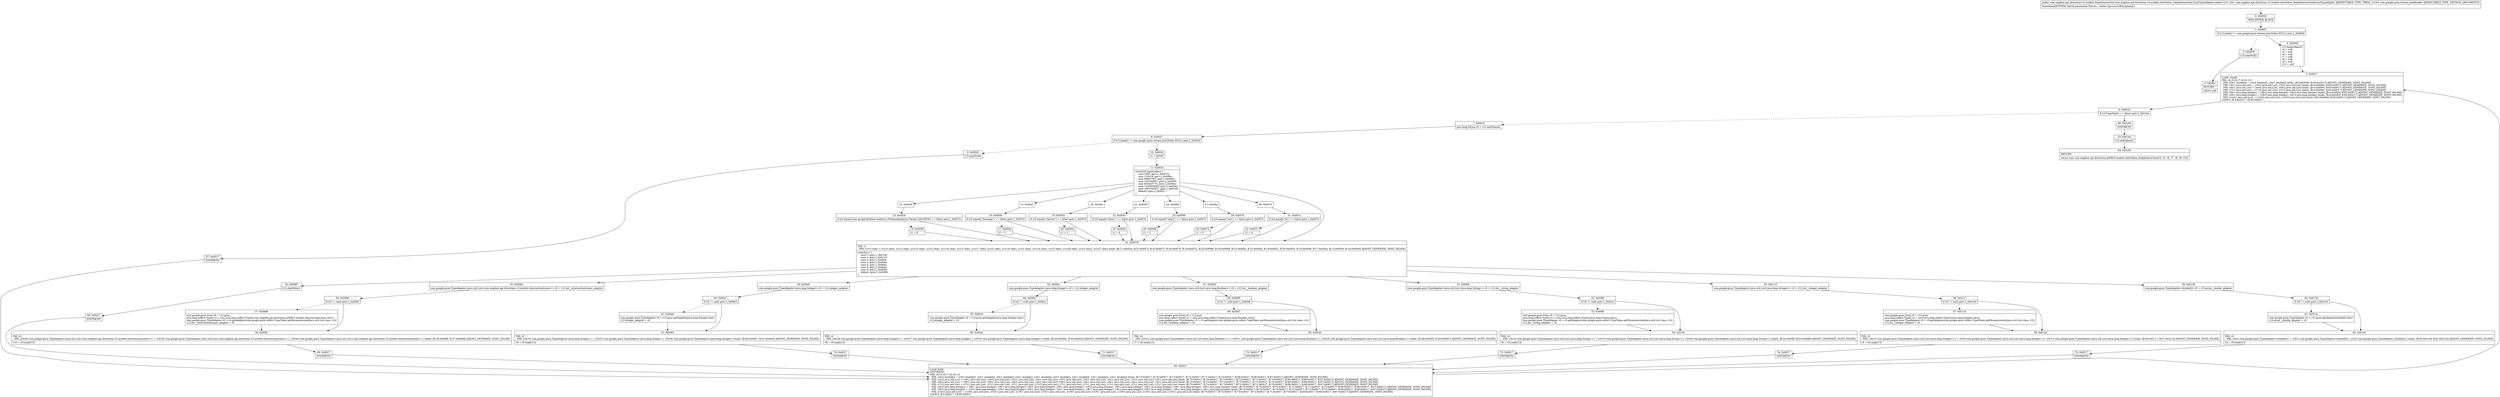 digraph "CFG forcom.mapbox.api.directions.v5.models.AutoValue_StepIntersection.GsonTypeAdapter.read(Lcom\/google\/gson\/stream\/JsonReader;)Lcom\/mapbox\/api\/directions\/v5\/models\/StepIntersection;" {
Node_0 [shape=record,label="{0\:\ 0x0000|MTH_ENTER_BLOCK\l}"];
Node_1 [shape=record,label="{1\:\ 0x0007|if (r13.peek() != com.google.gson.stream.JsonToken.NULL) goto L_0x000d\l}"];
Node_2 [shape=record,label="{2\:\ 0x0009|r13.nextNull()\l}"];
Node_3 [shape=record,label="{3\:\ 0x000c|RETURN\l|return null\l}"];
Node_4 [shape=record,label="{4\:\ 0x000d|r13.beginObject()\lr4 = null\lr5 = null\lr6 = null\lr7 = null\lr8 = null\lr9 = null\lr10 = null\l}"];
Node_5 [shape=record,label="{5\:\ 0x0017|LOOP_START\lPHI: r4 r5 r6 r7 r8 r9 r10 \l  PHI: (r4v1 double[]) = (r4v0 double[]), (r4v2 double[]) binds: [B:4:0x000d, B:65:0x0017] A[DONT_GENERATE, DONT_INLINE]\l  PHI: (r5v1 java.util.List) = (r5v0 java.util.List), (r5v2 java.util.List) binds: [B:4:0x000d, B:65:0x0017] A[DONT_GENERATE, DONT_INLINE]\l  PHI: (r6v1 java.util.List) = (r6v0 java.util.List), (r6v2 java.util.List) binds: [B:4:0x000d, B:65:0x0017] A[DONT_GENERATE, DONT_INLINE]\l  PHI: (r7v1 java.util.List) = (r7v0 java.util.List), (r7v2 java.util.List) binds: [B:4:0x000d, B:65:0x0017] A[DONT_GENERATE, DONT_INLINE]\l  PHI: (r8v1 java.lang.Integer) = (r8v0 java.lang.Integer), (r8v2 java.lang.Integer) binds: [B:4:0x000d, B:65:0x0017] A[DONT_GENERATE, DONT_INLINE]\l  PHI: (r9v1 java.lang.Integer) = (r9v0 java.lang.Integer), (r9v2 java.lang.Integer) binds: [B:4:0x000d, B:65:0x0017] A[DONT_GENERATE, DONT_INLINE]\l  PHI: (r10v1 java.util.List) = (r10v0 java.util.List), (r10v2 java.util.List) binds: [B:4:0x000d, B:65:0x0017] A[DONT_GENERATE, DONT_INLINE]\lLOOP:0: B:5:0x0017\-\>B:65:0x0017\l}"];
Node_6 [shape=record,label="{6\:\ 0x001b|if (r13.hasNext() == false) goto L_0x014d\l}"];
Node_7 [shape=record,label="{7\:\ 0x001d|java.lang.String r0 = r13.nextName()\l}"];
Node_8 [shape=record,label="{8\:\ 0x0027|if (r13.peek() != com.google.gson.stream.JsonToken.NULL) goto L_0x002d\l}"];
Node_9 [shape=record,label="{9\:\ 0x0029|r13.nextNull()\l}"];
Node_10 [shape=record,label="{10\:\ 0x002d|r1 = 65535\l}"];
Node_11 [shape=record,label="{11\:\ 0x0034|switch(r0.hashCode()) \{\l    case 3365: goto L_0x0074;\l    case 110414: goto L_0x006a;\l    case 96667762: goto L_0x0060;\l    case 102738951: goto L_0x0056;\l    case 853620774: goto L_0x004c;\l    case 1325825669: goto L_0x0042;\l    case 1901043637: goto L_0x0038;\l    default: goto L_0x0037;\l\}\l}"];
Node_12 [shape=record,label="{12\:\ 0x0038}"];
Node_13 [shape=record,label="{13\:\ 0x003e|if (r0.equals(com.google.firebase.analytics.FirebaseAnalytics.Param.LOCATION) == false) goto L_0x007d\l}"];
Node_14 [shape=record,label="{14\:\ 0x0040|r1 = 0\l}"];
Node_15 [shape=record,label="{15\:\ 0x0042}"];
Node_16 [shape=record,label="{16\:\ 0x0048|if (r0.equals(\"bearings\") == false) goto L_0x007d\l}"];
Node_17 [shape=record,label="{17\:\ 0x004a|r1 = 1\l}"];
Node_18 [shape=record,label="{18\:\ 0x004c}"];
Node_19 [shape=record,label="{19\:\ 0x0052|if (r0.equals(\"classes\") == false) goto L_0x007d\l}"];
Node_20 [shape=record,label="{20\:\ 0x0054|r1 = 2\l}"];
Node_21 [shape=record,label="{21\:\ 0x0056}"];
Node_22 [shape=record,label="{22\:\ 0x005c|if (r0.equals(\"lanes\") == false) goto L_0x007d\l}"];
Node_23 [shape=record,label="{23\:\ 0x005e|r1 = 6\l}"];
Node_24 [shape=record,label="{24\:\ 0x0060}"];
Node_25 [shape=record,label="{25\:\ 0x0066|if (r0.equals(\"entry\") == false) goto L_0x007d\l}"];
Node_26 [shape=record,label="{26\:\ 0x0068|r1 = 3\l}"];
Node_27 [shape=record,label="{27\:\ 0x006a}"];
Node_28 [shape=record,label="{28\:\ 0x0070|if (r0.equals(\"out\") == false) goto L_0x007d\l}"];
Node_29 [shape=record,label="{29\:\ 0x0072|r1 = 5\l}"];
Node_30 [shape=record,label="{30\:\ 0x0074}"];
Node_31 [shape=record,label="{31\:\ 0x007a|if (r0.equals(\"in\") == false) goto L_0x007d\l}"];
Node_32 [shape=record,label="{32\:\ 0x007c|r1 = 4\l}"];
Node_33 [shape=record,label="{33\:\ 0x007d|PHI: r1 \l  PHI: (r1v3 char) = (r1v2 char), (r1v2 char), (r1v15 char), (r1v2 char), (r1v16 char), (r1v2 char), (r1v17 char), (r1v2 char), (r1v18 char), (r1v2 char), (r1v19 char), (r1v2 char), (r1v20 char), (r1v2 char), (r1v21 char) binds: [B:11:0x0034, B:31:0x007a, B:32:0x007c, B:28:0x0070, B:29:0x0072, B:25:0x0066, B:26:0x0068, B:22:0x005c, B:23:0x005e, B:19:0x0052, B:20:0x0054, B:16:0x0048, B:17:0x004a, B:13:0x003e, B:14:0x0040] A[DONT_GENERATE, DONT_INLINE]\l|switch(r1) \{\l    case 0: goto L_0x0136;\l    case 1: goto L_0x0115;\l    case 2: goto L_0x00f4;\l    case 3: goto L_0x00d3;\l    case 4: goto L_0x00bc;\l    case 5: goto L_0x00a5;\l    case 6: goto L_0x0084;\l    default: goto L_0x0080;\l\}\l}"];
Node_34 [shape=record,label="{34\:\ 0x0080|r13.skipValue()\l}"];
Node_35 [shape=record,label="{35\:\ 0x0084|com.google.gson.TypeAdapter\<java.util.List\<com.mapbox.api.directions.v5.models.IntersectionLanes\>\> r0 = r12.list__intersectionLanes_adapter\l}"];
Node_36 [shape=record,label="{36\:\ 0x0086|if (r0 != null) goto L_0x009c\l}"];
Node_37 [shape=record,label="{37\:\ 0x0088|com.google.gson.Gson r0 = r12.gson\ljava.lang.reflect.Type[] r2 = new java.lang.reflect.Type[]\{com.mapbox.api.directions.p008v5.models.IntersectionLanes.class\}\lcom.google.gson.TypeAdapter r0 = r0.getAdapter(com.google.gson.reflect.TypeToken.getParameterized(java.util.List.class, r2))\lr12.list__intersectionLanes_adapter = r0\l}"];
Node_38 [shape=record,label="{38\:\ 0x009c|PHI: r0 \l  PHI: (r0v40 com.google.gson.TypeAdapter\<java.util.List\<com.mapbox.api.directions.v5.models.IntersectionLanes\>\>) = (r0v39 com.google.gson.TypeAdapter\<java.util.List\<com.mapbox.api.directions.v5.models.IntersectionLanes\>\>), (r0v44 com.google.gson.TypeAdapter\<java.util.List\<com.mapbox.api.directions.v5.models.IntersectionLanes\>\>) binds: [B:36:0x0086, B:37:0x0088] A[DONT_GENERATE, DONT_INLINE]\l|r10 = r0.read(r13)\l}"];
Node_39 [shape=record,label="{39\:\ 0x00a5|com.google.gson.TypeAdapter\<java.lang.Integer\> r0 = r12.integer_adapter\l}"];
Node_40 [shape=record,label="{40\:\ 0x00a7|if (r0 != null) goto L_0x00b3\l}"];
Node_41 [shape=record,label="{41\:\ 0x00a9|com.google.gson.TypeAdapter r0 = r12.gson.getAdapter(java.lang.Integer.class)\lr12.integer_adapter = r0\l}"];
Node_42 [shape=record,label="{42\:\ 0x00b3|PHI: r0 \l  PHI: (r0v34 com.google.gson.TypeAdapter\<java.lang.Integer\>) = (r0v33 com.google.gson.TypeAdapter\<java.lang.Integer\>), (r0v38 com.google.gson.TypeAdapter\<java.lang.Integer\>) binds: [B:40:0x00a7, B:41:0x00a9] A[DONT_GENERATE, DONT_INLINE]\l|r9 = r0.read(r13)\l}"];
Node_43 [shape=record,label="{43\:\ 0x00bc|com.google.gson.TypeAdapter\<java.lang.Integer\> r0 = r12.integer_adapter\l}"];
Node_44 [shape=record,label="{44\:\ 0x00be|if (r0 != null) goto L_0x00ca\l}"];
Node_45 [shape=record,label="{45\:\ 0x00c0|com.google.gson.TypeAdapter r0 = r12.gson.getAdapter(java.lang.Integer.class)\lr12.integer_adapter = r0\l}"];
Node_46 [shape=record,label="{46\:\ 0x00ca|PHI: r0 \l  PHI: (r0v28 com.google.gson.TypeAdapter\<java.lang.Integer\>) = (r0v27 com.google.gson.TypeAdapter\<java.lang.Integer\>), (r0v32 com.google.gson.TypeAdapter\<java.lang.Integer\>) binds: [B:44:0x00be, B:45:0x00c0] A[DONT_GENERATE, DONT_INLINE]\l|r8 = r0.read(r13)\l}"];
Node_47 [shape=record,label="{47\:\ 0x00d3|com.google.gson.TypeAdapter\<java.util.List\<java.lang.Boolean\>\> r0 = r12.list__boolean_adapter\l}"];
Node_48 [shape=record,label="{48\:\ 0x00d5|if (r0 != null) goto L_0x00eb\l}"];
Node_49 [shape=record,label="{49\:\ 0x00d7|com.google.gson.Gson r0 = r12.gson\ljava.lang.reflect.Type[] r2 = new java.lang.reflect.Type[]\{java.lang.Boolean.class\}\lcom.google.gson.TypeAdapter r0 = r0.getAdapter(com.google.gson.reflect.TypeToken.getParameterized(java.util.List.class, r2))\lr12.list__boolean_adapter = r0\l}"];
Node_50 [shape=record,label="{50\:\ 0x00eb|PHI: r0 \l  PHI: (r0v22 com.google.gson.TypeAdapter\<java.util.List\<java.lang.Boolean\>\>) = (r0v21 com.google.gson.TypeAdapter\<java.util.List\<java.lang.Boolean\>\>), (r0v26 com.google.gson.TypeAdapter\<java.util.List\<java.lang.Boolean\>\>) binds: [B:48:0x00d5, B:49:0x00d7] A[DONT_GENERATE, DONT_INLINE]\l|r7 = r0.read(r13)\l}"];
Node_51 [shape=record,label="{51\:\ 0x00f4|com.google.gson.TypeAdapter\<java.util.List\<java.lang.String\>\> r0 = r12.list__string_adapter\l}"];
Node_52 [shape=record,label="{52\:\ 0x00f6|if (r0 != null) goto L_0x010c\l}"];
Node_53 [shape=record,label="{53\:\ 0x00f8|com.google.gson.Gson r0 = r12.gson\ljava.lang.reflect.Type[] r2 = new java.lang.reflect.Type[]\{java.lang.String.class\}\lcom.google.gson.TypeAdapter r0 = r0.getAdapter(com.google.gson.reflect.TypeToken.getParameterized(java.util.List.class, r2))\lr12.list__string_adapter = r0\l}"];
Node_54 [shape=record,label="{54\:\ 0x010c|PHI: r0 \l  PHI: (r0v16 com.google.gson.TypeAdapter\<java.util.List\<java.lang.String\>\>) = (r0v15 com.google.gson.TypeAdapter\<java.util.List\<java.lang.String\>\>), (r0v20 com.google.gson.TypeAdapter\<java.util.List\<java.lang.String\>\>) binds: [B:52:0x00f6, B:53:0x00f8] A[DONT_GENERATE, DONT_INLINE]\l|r6 = r0.read(r13)\l}"];
Node_55 [shape=record,label="{55\:\ 0x0115|com.google.gson.TypeAdapter\<java.util.List\<java.lang.Integer\>\> r0 = r12.list__integer_adapter\l}"];
Node_56 [shape=record,label="{56\:\ 0x0117|if (r0 != null) goto L_0x012d\l}"];
Node_57 [shape=record,label="{57\:\ 0x0119|com.google.gson.Gson r0 = r12.gson\ljava.lang.reflect.Type[] r2 = new java.lang.reflect.Type[]\{java.lang.Integer.class\}\lcom.google.gson.TypeAdapter r0 = r0.getAdapter(com.google.gson.reflect.TypeToken.getParameterized(java.util.List.class, r2))\lr12.list__integer_adapter = r0\l}"];
Node_58 [shape=record,label="{58\:\ 0x012d|PHI: r0 \l  PHI: (r0v10 com.google.gson.TypeAdapter\<java.util.List\<java.lang.Integer\>\>) = (r0v9 com.google.gson.TypeAdapter\<java.util.List\<java.lang.Integer\>\>), (r0v14 com.google.gson.TypeAdapter\<java.util.List\<java.lang.Integer\>\>) binds: [B:56:0x0117, B:57:0x0119] A[DONT_GENERATE, DONT_INLINE]\l|r5 = r0.read(r13)\l}"];
Node_59 [shape=record,label="{59\:\ 0x0136|com.google.gson.TypeAdapter\<double[]\> r0 = r12.array__double_adapter\l}"];
Node_60 [shape=record,label="{60\:\ 0x0138|if (r0 != null) goto L_0x0144\l}"];
Node_61 [shape=record,label="{61\:\ 0x013a|com.google.gson.TypeAdapter r0 = r12.gson.getAdapter(double[].class)\lr12.array__double_adapter = r0\l}"];
Node_62 [shape=record,label="{62\:\ 0x0144|PHI: r0 \l  PHI: (r0v4 com.google.gson.TypeAdapter\<double[]\>) = (r0v3 com.google.gson.TypeAdapter\<double[]\>), (r0v8 com.google.gson.TypeAdapter\<double[]\>) binds: [B:60:0x0138, B:61:0x013a] A[DONT_GENERATE, DONT_INLINE]\l|r4 = r0.read(r13)\l}"];
Node_63 [shape=record,label="{63\:\ 0x014d|r13.endObject()\l}"];
Node_64 [shape=record,label="{64\:\ 0x0156|RETURN\l|return new com.mapbox.api.directions.p008v5.models.AutoValue_StepIntersection(r4, r5, r6, r7, r8, r9, r10)\l}"];
Node_65 [shape=record,label="{65\:\ 0x0017|LOOP_END\lSYNTHETIC\lPHI: r4 r5 r6 r7 r8 r9 r10 \l  PHI: (r4v2 double[]) = (r4v3 double[]), (r4v1 double[]), (r4v1 double[]), (r4v1 double[]), (r4v1 double[]), (r4v1 double[]), (r4v1 double[]), (r4v1 double[]), (r4v1 double[]) binds: [B:75:0x0017, B:74:0x0017, B:73:0x0017, B:72:0x0017, B:71:0x0017, B:70:0x0017, B:69:0x0017, B:68:0x0017, B:67:0x0017] A[DONT_GENERATE, DONT_INLINE]\l  PHI: (r5v2 java.util.List) = (r5v1 java.util.List), (r5v3 java.util.List), (r5v1 java.util.List), (r5v1 java.util.List), (r5v1 java.util.List), (r5v1 java.util.List), (r5v1 java.util.List), (r5v1 java.util.List), (r5v1 java.util.List) binds: [B:75:0x0017, B:74:0x0017, B:73:0x0017, B:72:0x0017, B:71:0x0017, B:70:0x0017, B:69:0x0017, B:68:0x0017, B:67:0x0017] A[DONT_GENERATE, DONT_INLINE]\l  PHI: (r6v2 java.util.List) = (r6v1 java.util.List), (r6v1 java.util.List), (r6v3 java.util.List), (r6v1 java.util.List), (r6v1 java.util.List), (r6v1 java.util.List), (r6v1 java.util.List), (r6v1 java.util.List), (r6v1 java.util.List) binds: [B:75:0x0017, B:74:0x0017, B:73:0x0017, B:72:0x0017, B:71:0x0017, B:70:0x0017, B:69:0x0017, B:68:0x0017, B:67:0x0017] A[DONT_GENERATE, DONT_INLINE]\l  PHI: (r7v2 java.util.List) = (r7v1 java.util.List), (r7v1 java.util.List), (r7v1 java.util.List), (r7v3 java.util.List), (r7v1 java.util.List), (r7v1 java.util.List), (r7v1 java.util.List), (r7v1 java.util.List), (r7v1 java.util.List) binds: [B:75:0x0017, B:74:0x0017, B:73:0x0017, B:72:0x0017, B:71:0x0017, B:70:0x0017, B:69:0x0017, B:68:0x0017, B:67:0x0017] A[DONT_GENERATE, DONT_INLINE]\l  PHI: (r8v2 java.lang.Integer) = (r8v1 java.lang.Integer), (r8v1 java.lang.Integer), (r8v1 java.lang.Integer), (r8v1 java.lang.Integer), (r8v3 java.lang.Integer), (r8v1 java.lang.Integer), (r8v1 java.lang.Integer), (r8v1 java.lang.Integer), (r8v1 java.lang.Integer) binds: [B:75:0x0017, B:74:0x0017, B:73:0x0017, B:72:0x0017, B:71:0x0017, B:70:0x0017, B:69:0x0017, B:68:0x0017, B:67:0x0017] A[DONT_GENERATE, DONT_INLINE]\l  PHI: (r9v2 java.lang.Integer) = (r9v1 java.lang.Integer), (r9v1 java.lang.Integer), (r9v1 java.lang.Integer), (r9v1 java.lang.Integer), (r9v1 java.lang.Integer), (r9v3 java.lang.Integer), (r9v1 java.lang.Integer), (r9v1 java.lang.Integer), (r9v1 java.lang.Integer) binds: [B:75:0x0017, B:74:0x0017, B:73:0x0017, B:72:0x0017, B:71:0x0017, B:70:0x0017, B:69:0x0017, B:68:0x0017, B:67:0x0017] A[DONT_GENERATE, DONT_INLINE]\l  PHI: (r10v2 java.util.List) = (r10v1 java.util.List), (r10v1 java.util.List), (r10v1 java.util.List), (r10v1 java.util.List), (r10v1 java.util.List), (r10v1 java.util.List), (r10v3 java.util.List), (r10v1 java.util.List), (r10v1 java.util.List) binds: [B:75:0x0017, B:74:0x0017, B:73:0x0017, B:72:0x0017, B:71:0x0017, B:70:0x0017, B:69:0x0017, B:68:0x0017, B:67:0x0017] A[DONT_GENERATE, DONT_INLINE]\lLOOP:0: B:5:0x0017\-\>B:65:0x0017\l}"];
Node_66 [shape=record,label="{66\:\ 0x014d|SYNTHETIC\l}"];
Node_67 [shape=record,label="{67\:\ 0x0017|SYNTHETIC\l}"];
Node_68 [shape=record,label="{68\:\ 0x0017|SYNTHETIC\l}"];
Node_69 [shape=record,label="{69\:\ 0x0017|SYNTHETIC\l}"];
Node_70 [shape=record,label="{70\:\ 0x0017|SYNTHETIC\l}"];
Node_71 [shape=record,label="{71\:\ 0x0017|SYNTHETIC\l}"];
Node_72 [shape=record,label="{72\:\ 0x0017|SYNTHETIC\l}"];
Node_73 [shape=record,label="{73\:\ 0x0017|SYNTHETIC\l}"];
Node_74 [shape=record,label="{74\:\ 0x0017|SYNTHETIC\l}"];
Node_75 [shape=record,label="{75\:\ 0x0017|SYNTHETIC\l}"];
MethodNode[shape=record,label="{public com.mapbox.api.directions.v5.models.StepIntersection com.mapbox.api.directions.v5.models.AutoValue_StepIntersection.GsonTypeAdapter.read((r12v0 'this' com.mapbox.api.directions.v5.models.AutoValue_StepIntersection$GsonTypeAdapter A[IMMUTABLE_TYPE, THIS]), (r13v0 com.google.gson.stream.JsonReader A[IMMUTABLE_TYPE, METHOD_ARGUMENT]))  | Annotation[SYSTEM, dalvik.annotation.Throws, \{value=[java.io.IOException]\}]\l}"];
MethodNode -> Node_0;
Node_0 -> Node_1;
Node_1 -> Node_2[style=dashed];
Node_1 -> Node_4;
Node_2 -> Node_3;
Node_4 -> Node_5;
Node_5 -> Node_6;
Node_6 -> Node_7[style=dashed];
Node_6 -> Node_66;
Node_7 -> Node_8;
Node_8 -> Node_9[style=dashed];
Node_8 -> Node_10;
Node_9 -> Node_67;
Node_10 -> Node_11;
Node_11 -> Node_12;
Node_11 -> Node_15;
Node_11 -> Node_18;
Node_11 -> Node_21;
Node_11 -> Node_24;
Node_11 -> Node_27;
Node_11 -> Node_30;
Node_11 -> Node_33;
Node_12 -> Node_13;
Node_13 -> Node_14[style=dashed];
Node_13 -> Node_33;
Node_14 -> Node_33;
Node_15 -> Node_16;
Node_16 -> Node_17[style=dashed];
Node_16 -> Node_33;
Node_17 -> Node_33;
Node_18 -> Node_19;
Node_19 -> Node_20[style=dashed];
Node_19 -> Node_33;
Node_20 -> Node_33;
Node_21 -> Node_22;
Node_22 -> Node_23[style=dashed];
Node_22 -> Node_33;
Node_23 -> Node_33;
Node_24 -> Node_25;
Node_25 -> Node_26[style=dashed];
Node_25 -> Node_33;
Node_26 -> Node_33;
Node_27 -> Node_28;
Node_28 -> Node_29[style=dashed];
Node_28 -> Node_33;
Node_29 -> Node_33;
Node_30 -> Node_31;
Node_31 -> Node_32[style=dashed];
Node_31 -> Node_33;
Node_32 -> Node_33;
Node_33 -> Node_34;
Node_33 -> Node_35;
Node_33 -> Node_39;
Node_33 -> Node_43;
Node_33 -> Node_47;
Node_33 -> Node_51;
Node_33 -> Node_55;
Node_33 -> Node_59;
Node_34 -> Node_68;
Node_35 -> Node_36;
Node_36 -> Node_37[style=dashed];
Node_36 -> Node_38;
Node_37 -> Node_38;
Node_38 -> Node_69;
Node_39 -> Node_40;
Node_40 -> Node_41[style=dashed];
Node_40 -> Node_42;
Node_41 -> Node_42;
Node_42 -> Node_70;
Node_43 -> Node_44;
Node_44 -> Node_45[style=dashed];
Node_44 -> Node_46;
Node_45 -> Node_46;
Node_46 -> Node_71;
Node_47 -> Node_48;
Node_48 -> Node_49[style=dashed];
Node_48 -> Node_50;
Node_49 -> Node_50;
Node_50 -> Node_72;
Node_51 -> Node_52;
Node_52 -> Node_53[style=dashed];
Node_52 -> Node_54;
Node_53 -> Node_54;
Node_54 -> Node_73;
Node_55 -> Node_56;
Node_56 -> Node_57[style=dashed];
Node_56 -> Node_58;
Node_57 -> Node_58;
Node_58 -> Node_74;
Node_59 -> Node_60;
Node_60 -> Node_61[style=dashed];
Node_60 -> Node_62;
Node_61 -> Node_62;
Node_62 -> Node_75;
Node_63 -> Node_64;
Node_65 -> Node_5;
Node_66 -> Node_63;
Node_67 -> Node_65;
Node_68 -> Node_65;
Node_69 -> Node_65;
Node_70 -> Node_65;
Node_71 -> Node_65;
Node_72 -> Node_65;
Node_73 -> Node_65;
Node_74 -> Node_65;
Node_75 -> Node_65;
}

